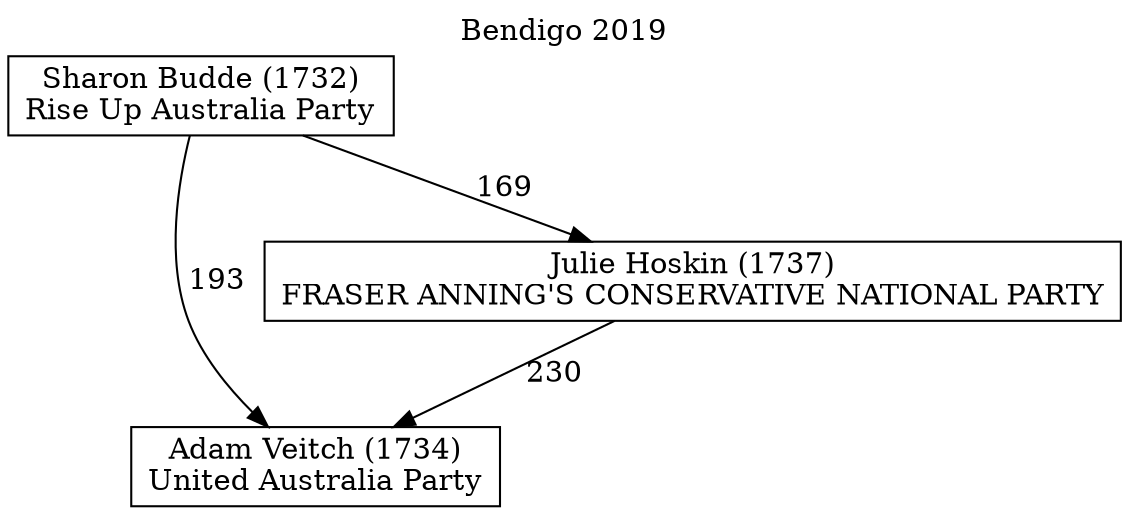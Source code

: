 // House preference flow
digraph "Adam Veitch (1734)_Bendigo_2019" {
	graph [label="Bendigo 2019" labelloc=t mclimit=10]
	node [shape=box]
	"Adam Veitch (1734)" [label="Adam Veitch (1734)
United Australia Party"]
	"Julie Hoskin (1737)" [label="Julie Hoskin (1737)
FRASER ANNING'S CONSERVATIVE NATIONAL PARTY"]
	"Sharon Budde (1732)" [label="Sharon Budde (1732)
Rise Up Australia Party"]
	"Julie Hoskin (1737)" -> "Adam Veitch (1734)" [label=230]
	"Sharon Budde (1732)" -> "Julie Hoskin (1737)" [label=169]
	"Sharon Budde (1732)" -> "Adam Veitch (1734)" [label=193]
}
